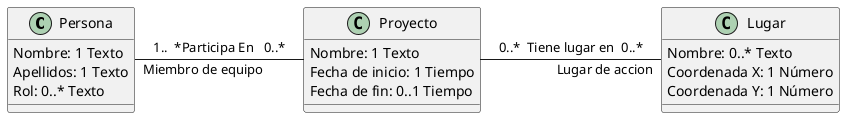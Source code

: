 @startuml

class Persona{
Nombre: 1 Texto
Apellidos: 1 Texto
Rol: 0..* Texto
}

class Proyecto{
Nombre: 1 Texto
Fecha de inicio: 1 Tiempo
Fecha de fin: 0..1 Tiempo
}

class Lugar{
Nombre: 0..* Texto
Coordenada X: 1 Número
Coordenada Y: 1 Número
}

Persona=Proyecto : "Miembro de equipo" 1..  *Participa En   0..*
Proyecto = Lugar : 0..*  Tiene lugar en  0..*  "Lugar de accion"

@enduml